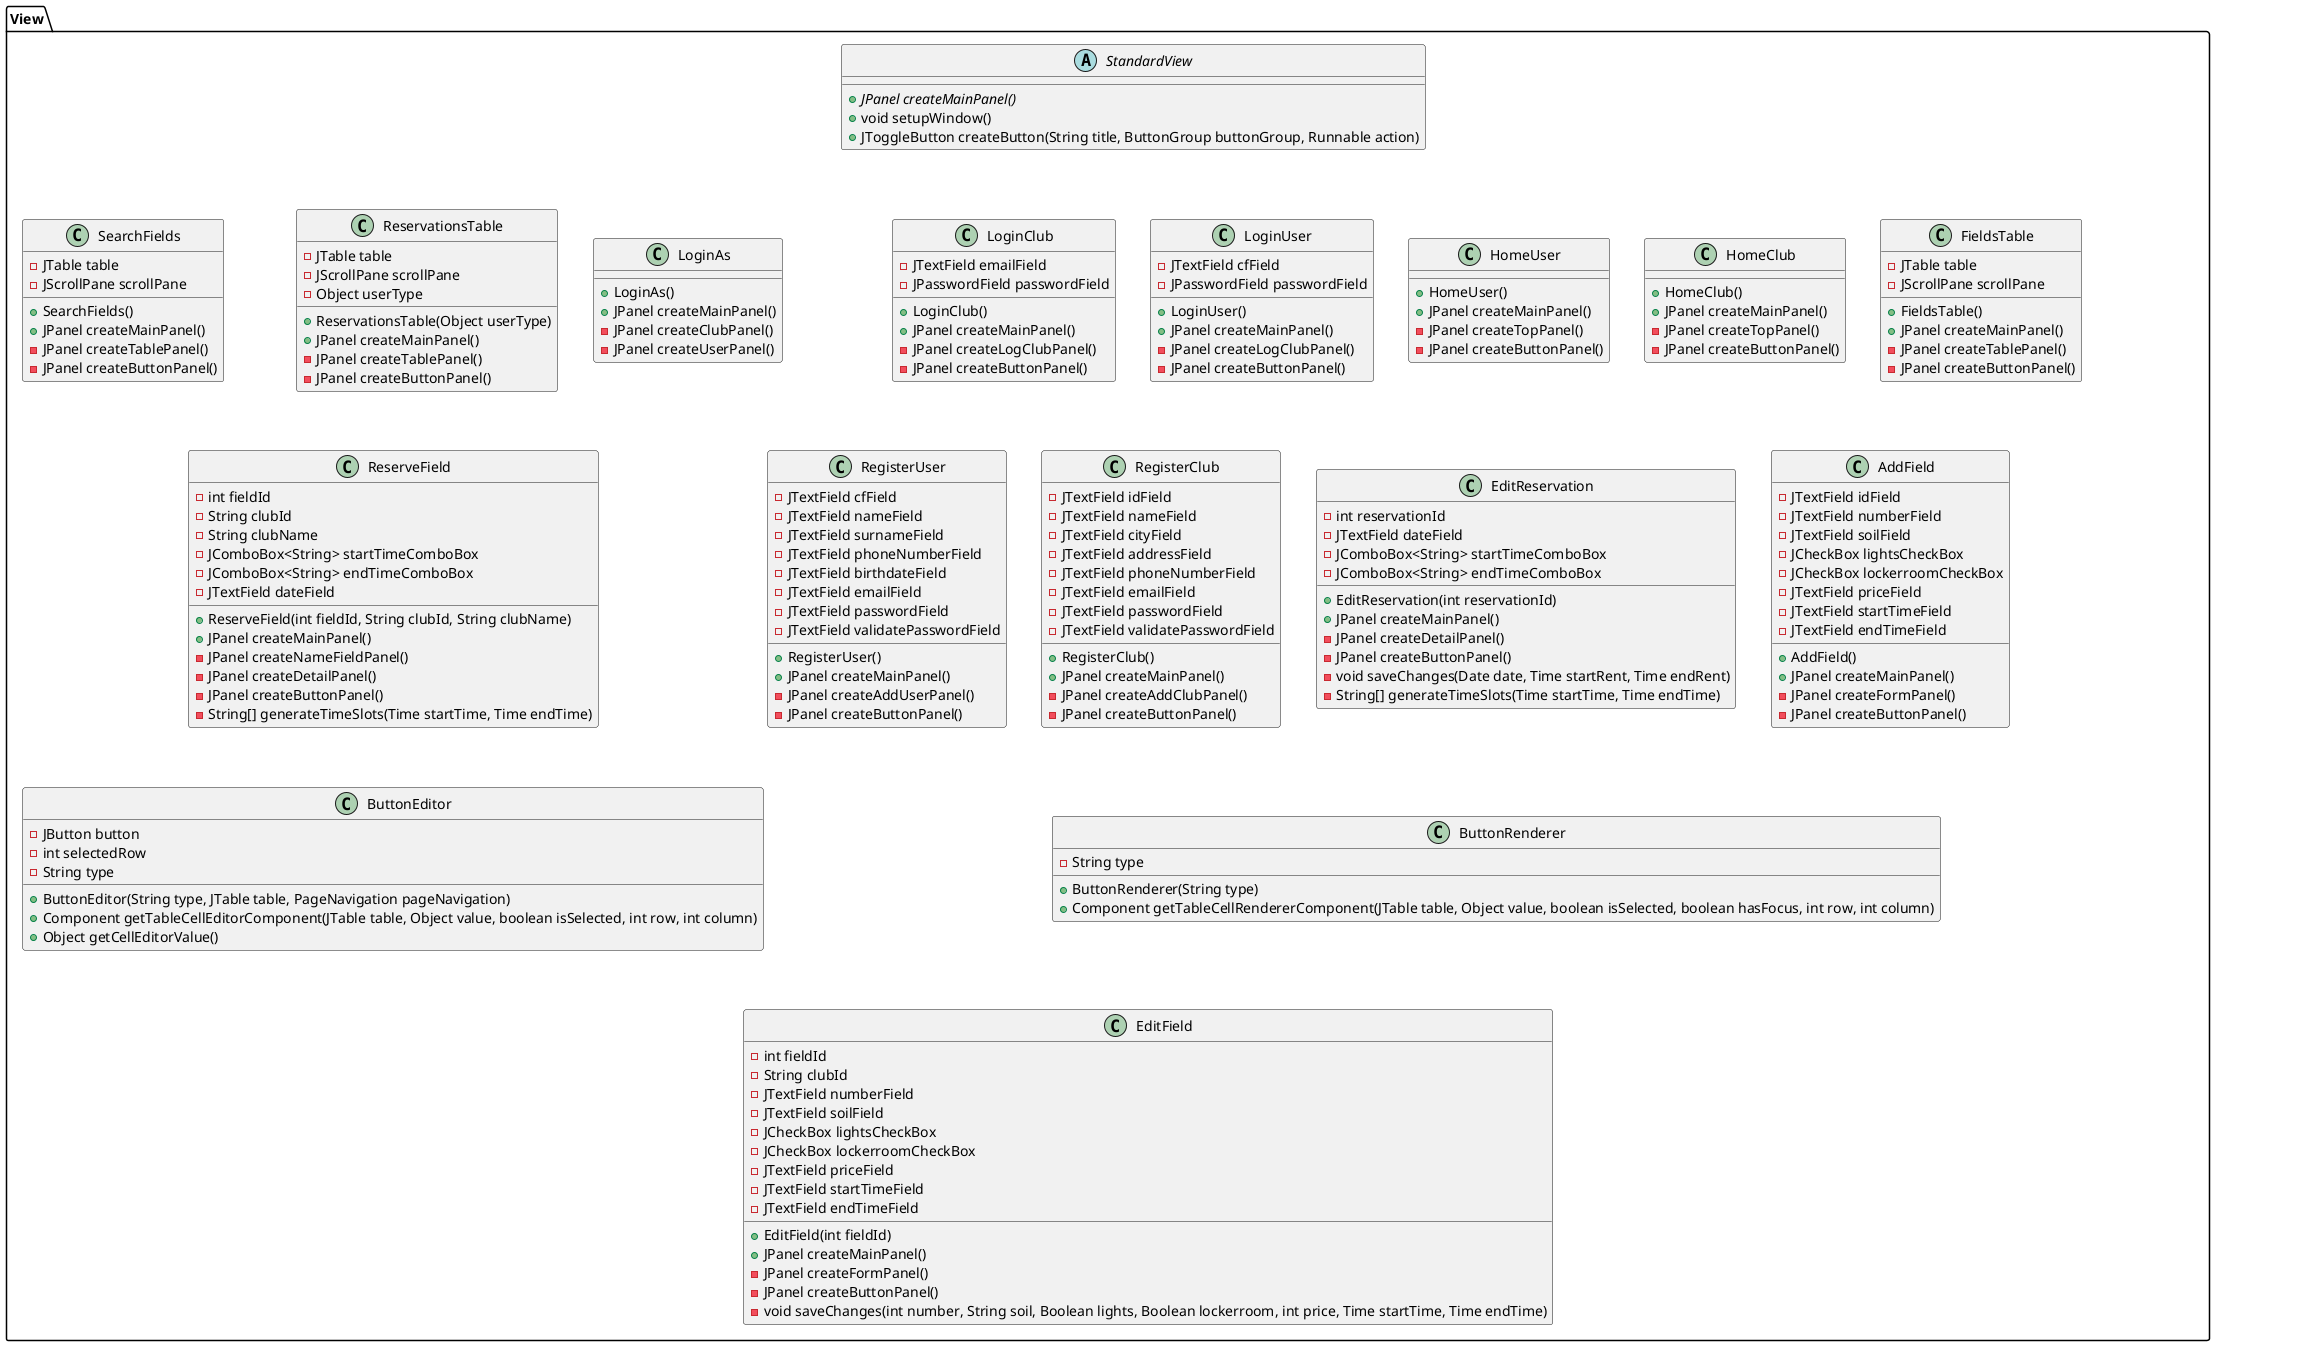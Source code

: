 @startuml
package View {

    abstract class StandardView {
        + {abstract} JPanel createMainPanel()
        + void setupWindow()
        + JToggleButton createButton(String title, ButtonGroup buttonGroup, Runnable action)
    }

    class SearchFields {
        - JTable table
        - JScrollPane scrollPane
        + SearchFields()
        + JPanel createMainPanel()
        - JPanel createTablePanel()
        - JPanel createButtonPanel()
    }

    class ReserveField {
        - int fieldId
        - String clubId
        - String clubName
        - JComboBox<String> startTimeComboBox
        - JComboBox<String> endTimeComboBox
        - JTextField dateField
        + ReserveField(int fieldId, String clubId, String clubName)
        + JPanel createMainPanel()
        - JPanel createNameFieldPanel()
        - JPanel createDetailPanel()
        - JPanel createButtonPanel()
        - String[] generateTimeSlots(Time startTime, Time endTime)
    }

    class ReservationsTable {
        - JTable table
        - JScrollPane scrollPane
        - Object userType
        + ReservationsTable(Object userType)
        + JPanel createMainPanel()
        - JPanel createTablePanel()
        - JPanel createButtonPanel()
    }

    class RegisterUser {
        - JTextField cfField
        - JTextField nameField
        - JTextField surnameField
        - JTextField phoneNumberField
        - JTextField birthdateField
        - JTextField emailField
        - JTextField passwordField
        - JTextField validatePasswordField
        + RegisterUser()
        + JPanel createMainPanel()
        - JPanel createAddUserPanel()
        - JPanel createButtonPanel()
    }

    class RegisterClub {
        - JTextField idField
        - JTextField nameField
        - JTextField cityField
        - JTextField addressField
        - JTextField phoneNumberField
        - JTextField emailField
        - JTextField passwordField
        - JTextField validatePasswordField
        + RegisterClub()
        + JPanel createMainPanel()
        - JPanel createAddClubPanel()
        - JPanel createButtonPanel()
    }

    class LoginUser {
        - JTextField cfField
        - JPasswordField passwordField
        + LoginUser()
        + JPanel createMainPanel()
        - JPanel createLogClubPanel()
        - JPanel createButtonPanel()
    }

    class LoginClub {
        - JTextField emailField
        - JPasswordField passwordField
        + LoginClub()
        + JPanel createMainPanel()
        - JPanel createLogClubPanel()
        - JPanel createButtonPanel()
    }

    class LoginAs {
        + LoginAs()
        + JPanel createMainPanel()
        - JPanel createClubPanel()
        - JPanel createUserPanel()
    }

    class HomeUser {
        + HomeUser()
        + JPanel createMainPanel()
        - JPanel createTopPanel()
        - JPanel createButtonPanel()
    }

    class HomeClub {
        + HomeClub()
        + JPanel createMainPanel()
        - JPanel createTopPanel()
        - JPanel createButtonPanel()
    }

    class FieldsTable {
        - JTable table
        - JScrollPane scrollPane
        + FieldsTable()
        + JPanel createMainPanel()
        - JPanel createTablePanel()
        - JPanel createButtonPanel()
    }

    class EditReservation {
        - int reservationId
        - JTextField dateField
        - JComboBox<String> startTimeComboBox
        - JComboBox<String> endTimeComboBox
        + EditReservation(int reservationId)
        + JPanel createMainPanel()
        - JPanel createDetailPanel()
        - JPanel createButtonPanel()
        - void saveChanges(Date date, Time startRent, Time endRent)
        - String[] generateTimeSlots(Time startTime, Time endTime)
    }

    class EditField {
        - int fieldId
        - String clubId
        - JTextField numberField
        - JTextField soilField
        - JCheckBox lightsCheckBox
        - JCheckBox lockerroomCheckBox
        - JTextField priceField
        - JTextField startTimeField
        - JTextField endTimeField
        + EditField(int fieldId)
        + JPanel createMainPanel()
        - JPanel createFormPanel()
        - JPanel createButtonPanel()
        - void saveChanges(int number, String soil, Boolean lights, Boolean lockerroom, int price, Time startTime, Time endTime)
    }

    class ButtonRenderer {
        - String type
        + ButtonRenderer(String type)
        + Component getTableCellRendererComponent(JTable table, Object value, boolean isSelected, boolean hasFocus, int row, int column)
    }

    class ButtonEditor {
        - JButton button
        - int selectedRow
        - String type
        + ButtonEditor(String type, JTable table, PageNavigation pageNavigation)
        + Component getTableCellEditorComponent(JTable table, Object value, boolean isSelected, int row, int column)
        + Object getCellEditorValue()
    }

    class AddField {
        - JTextField idField
        - JTextField numberField
        - JTextField soilField
        - JCheckBox lightsCheckBox
        - JCheckBox lockerroomCheckBox
        - JTextField priceField
        - JTextField startTimeField
        - JTextField endTimeField
        + AddField()
        + JPanel createMainPanel()
        - JPanel createFormPanel()
        - JPanel createButtonPanel()
    }
}

StandardView <|-[hidden]- SearchFields
StandardView <|-[hidden]- ReserveField
StandardView <|-[hidden]- ReservationsTable
StandardView <|-[hidden]- RegisterUser
StandardView <|-[hidden]- RegisterClub
StandardView <|-[hidden]- LoginUser
StandardView <|-[hidden]- LoginClub
StandardView <|-[hidden]- LoginAs
StandardView <|-[hidden]- HomeUser
StandardView <|-[hidden]- HomeClub
StandardView <|-[hidden]- FieldsTable
StandardView <|-[hidden]- EditReservation
StandardView <|-[hidden]- EditField
StandardView <|-[hidden]- AddField

ReservationsTable -[hidden]- ReserveField
ReservationsTable -[hidden]- EditField
LoginUser -[hidden]- RegisterClub
LoginUser -[hidden]- AddField
LoginUser -[hidden]- EditReservation
LoginAs -[hidden]- RegisterUser

ReserveField -[hidden]- ButtonEditor
AddField -[hidden]- ButtonRenderer
ButtonEditor -[hidden]- EditField
ButtonRenderer -[hidden]- EditField
@enduml